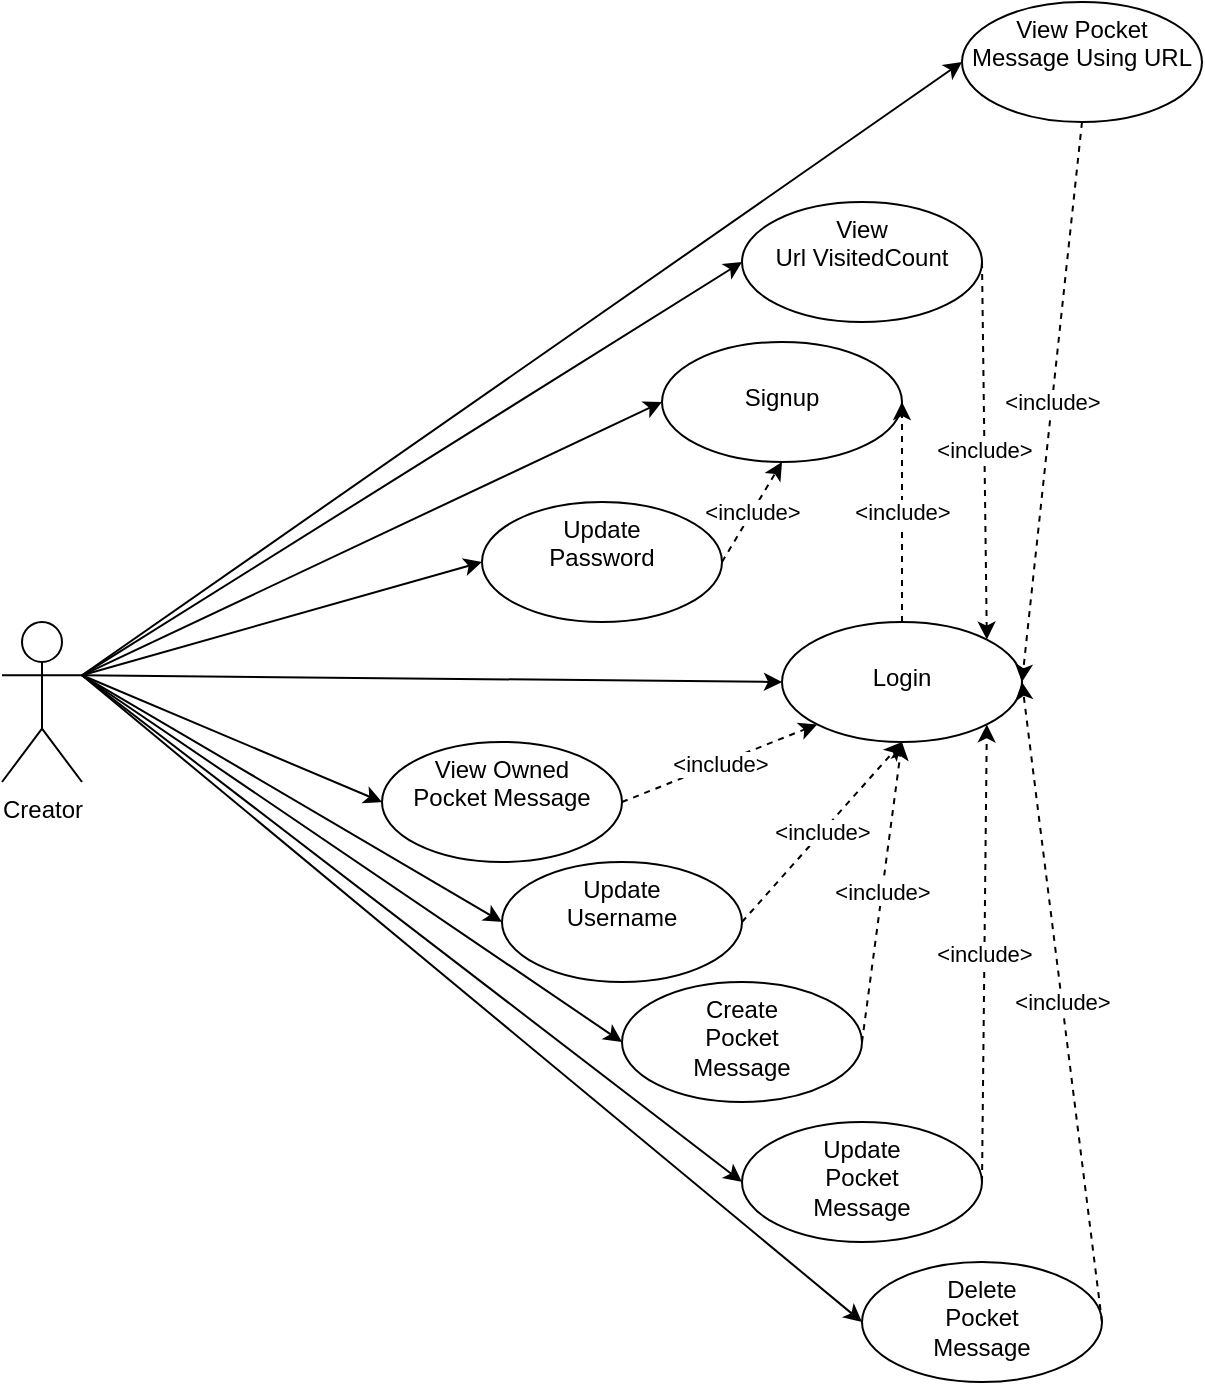 <mxfile version="20.2.3" type="device" pages="3"><diagram id="foi6tVdCQWFMHmqt88k0" name="Use Case"><mxGraphModel dx="1422" dy="857" grid="1" gridSize="10" guides="1" tooltips="1" connect="1" arrows="1" fold="1" page="1" pageScale="1" pageWidth="850" pageHeight="1100" math="0" shadow="0"><root><mxCell id="0"/><mxCell id="1" parent="0"/><mxCell id="iBLI-4rvbRSKbw1QzNgi-1" value="Creator" style="shape=umlActor;verticalLabelPosition=bottom;verticalAlign=top;html=1;outlineConnect=0;" parent="1" vertex="1"><mxGeometry x="125" y="515" width="40" height="80" as="geometry"/></mxCell><mxCell id="iBLI-4rvbRSKbw1QzNgi-3" value="&lt;br&gt;Signup" style="ellipse;whiteSpace=wrap;html=1;verticalAlign=top;" parent="1" vertex="1"><mxGeometry x="455" y="375" width="120" height="60" as="geometry"/></mxCell><mxCell id="iBLI-4rvbRSKbw1QzNgi-5" value="&lt;br&gt;Login" style="ellipse;whiteSpace=wrap;html=1;verticalAlign=top;" parent="1" vertex="1"><mxGeometry x="515" y="515" width="120" height="60" as="geometry"/></mxCell><mxCell id="iBLI-4rvbRSKbw1QzNgi-7" value="Update&lt;br&gt;Username" style="ellipse;whiteSpace=wrap;html=1;verticalAlign=top;" parent="1" vertex="1"><mxGeometry x="375" y="635" width="120" height="60" as="geometry"/></mxCell><mxCell id="iBLI-4rvbRSKbw1QzNgi-9" value="Update&lt;br&gt;Password" style="ellipse;whiteSpace=wrap;html=1;verticalAlign=top;" parent="1" vertex="1"><mxGeometry x="365" y="455" width="120" height="60" as="geometry"/></mxCell><mxCell id="iBLI-4rvbRSKbw1QzNgi-11" value="Create&lt;br&gt;Pocket&lt;br&gt;Message" style="ellipse;whiteSpace=wrap;html=1;verticalAlign=top;" parent="1" vertex="1"><mxGeometry x="435" y="695" width="120" height="60" as="geometry"/></mxCell><mxCell id="iBLI-4rvbRSKbw1QzNgi-13" value="Update&lt;br&gt;Pocket&lt;br&gt;Message" style="ellipse;whiteSpace=wrap;html=1;verticalAlign=top;" parent="1" vertex="1"><mxGeometry x="495" y="765" width="120" height="60" as="geometry"/></mxCell><mxCell id="iBLI-4rvbRSKbw1QzNgi-15" value="Delete&lt;br&gt;Pocket&lt;br&gt;Message" style="ellipse;whiteSpace=wrap;html=1;verticalAlign=top;" parent="1" vertex="1"><mxGeometry x="555" y="835" width="120" height="60" as="geometry"/></mxCell><mxCell id="iBLI-4rvbRSKbw1QzNgi-17" value="View Owned&lt;br&gt;Pocket Message" style="ellipse;whiteSpace=wrap;html=1;verticalAlign=top;" parent="1" vertex="1"><mxGeometry x="315" y="575" width="120" height="60" as="geometry"/></mxCell><mxCell id="iBLI-4rvbRSKbw1QzNgi-22" value="View Pocket&lt;br&gt;Message Using URL" style="ellipse;whiteSpace=wrap;html=1;verticalAlign=top;" parent="1" vertex="1"><mxGeometry x="605" y="205" width="120" height="60" as="geometry"/></mxCell><mxCell id="iBLI-4rvbRSKbw1QzNgi-34" value="View&lt;br&gt;Url VisitedCount" style="ellipse;whiteSpace=wrap;html=1;verticalAlign=top;" parent="1" vertex="1"><mxGeometry x="495" y="305" width="120" height="60" as="geometry"/></mxCell><mxCell id="yidcyKybyBaJhklJuQ6u-2" value="" style="endArrow=classic;html=1;rounded=0;exitX=1;exitY=0.333;exitDx=0;exitDy=0;exitPerimeter=0;entryX=0;entryY=0.5;entryDx=0;entryDy=0;" parent="1" source="iBLI-4rvbRSKbw1QzNgi-1" target="iBLI-4rvbRSKbw1QzNgi-3" edge="1"><mxGeometry width="50" height="50" relative="1" as="geometry"><mxPoint x="795" y="615" as="sourcePoint"/><mxPoint x="845" y="565" as="targetPoint"/></mxGeometry></mxCell><mxCell id="yidcyKybyBaJhklJuQ6u-3" value="" style="endArrow=classic;html=1;rounded=0;exitX=1;exitY=0.333;exitDx=0;exitDy=0;exitPerimeter=0;entryX=0;entryY=0.5;entryDx=0;entryDy=0;" parent="1" source="iBLI-4rvbRSKbw1QzNgi-1" target="iBLI-4rvbRSKbw1QzNgi-34" edge="1"><mxGeometry width="50" height="50" relative="1" as="geometry"><mxPoint x="795" y="615" as="sourcePoint"/><mxPoint x="845" y="565" as="targetPoint"/></mxGeometry></mxCell><mxCell id="yidcyKybyBaJhklJuQ6u-4" value="" style="endArrow=classic;html=1;rounded=0;exitX=1;exitY=0.333;exitDx=0;exitDy=0;exitPerimeter=0;entryX=0;entryY=0.5;entryDx=0;entryDy=0;" parent="1" source="iBLI-4rvbRSKbw1QzNgi-1" target="iBLI-4rvbRSKbw1QzNgi-9" edge="1"><mxGeometry width="50" height="50" relative="1" as="geometry"><mxPoint x="165" y="545" as="sourcePoint"/><mxPoint x="845" y="565" as="targetPoint"/></mxGeometry></mxCell><mxCell id="yidcyKybyBaJhklJuQ6u-5" value="" style="endArrow=classic;html=1;rounded=0;exitX=1;exitY=0.333;exitDx=0;exitDy=0;exitPerimeter=0;entryX=0;entryY=0.5;entryDx=0;entryDy=0;" parent="1" source="iBLI-4rvbRSKbw1QzNgi-1" target="iBLI-4rvbRSKbw1QzNgi-11" edge="1"><mxGeometry width="50" height="50" relative="1" as="geometry"><mxPoint x="795" y="615" as="sourcePoint"/><mxPoint x="315" y="655" as="targetPoint"/></mxGeometry></mxCell><mxCell id="yidcyKybyBaJhklJuQ6u-6" value="" style="endArrow=classic;html=1;rounded=0;exitX=1;exitY=0.333;exitDx=0;exitDy=0;exitPerimeter=0;entryX=0;entryY=0.5;entryDx=0;entryDy=0;" parent="1" source="iBLI-4rvbRSKbw1QzNgi-1" target="iBLI-4rvbRSKbw1QzNgi-13" edge="1"><mxGeometry width="50" height="50" relative="1" as="geometry"><mxPoint x="795" y="725" as="sourcePoint"/><mxPoint x="845" y="675" as="targetPoint"/></mxGeometry></mxCell><mxCell id="yidcyKybyBaJhklJuQ6u-7" value="" style="endArrow=classic;html=1;rounded=0;entryX=0;entryY=0.5;entryDx=0;entryDy=0;exitX=1;exitY=0.333;exitDx=0;exitDy=0;exitPerimeter=0;" parent="1" source="iBLI-4rvbRSKbw1QzNgi-1" target="iBLI-4rvbRSKbw1QzNgi-15" edge="1"><mxGeometry width="50" height="50" relative="1" as="geometry"><mxPoint x="795" y="725" as="sourcePoint"/><mxPoint x="845" y="675" as="targetPoint"/></mxGeometry></mxCell><mxCell id="yidcyKybyBaJhklJuQ6u-8" value="" style="endArrow=classic;html=1;rounded=0;exitX=1;exitY=0.333;exitDx=0;exitDy=0;exitPerimeter=0;entryX=0;entryY=0.5;entryDx=0;entryDy=0;" parent="1" source="iBLI-4rvbRSKbw1QzNgi-1" target="iBLI-4rvbRSKbw1QzNgi-17" edge="1"><mxGeometry width="50" height="50" relative="1" as="geometry"><mxPoint x="745" y="725" as="sourcePoint"/><mxPoint x="795" y="675" as="targetPoint"/></mxGeometry></mxCell><mxCell id="yidcyKybyBaJhklJuQ6u-9" value="" style="endArrow=classic;html=1;rounded=0;exitX=1;exitY=0.333;exitDx=0;exitDy=0;exitPerimeter=0;entryX=0;entryY=0.5;entryDx=0;entryDy=0;" parent="1" source="iBLI-4rvbRSKbw1QzNgi-1" target="iBLI-4rvbRSKbw1QzNgi-7" edge="1"><mxGeometry width="50" height="50" relative="1" as="geometry"><mxPoint x="745" y="605" as="sourcePoint"/><mxPoint x="795" y="555" as="targetPoint"/></mxGeometry></mxCell><mxCell id="Q2evOzWp32QpiXdJPA5r-1" value="&amp;lt;include&amp;gt;" style="endArrow=classic;html=1;rounded=0;exitX=1;exitY=0.5;exitDx=0;exitDy=0;entryX=1;entryY=0;entryDx=0;entryDy=0;dashed=1;fillColor=#f8cecc;strokeColor=#000000;" parent="1" source="iBLI-4rvbRSKbw1QzNgi-34" target="iBLI-4rvbRSKbw1QzNgi-5" edge="1"><mxGeometry width="50" height="50" relative="1" as="geometry"><mxPoint x="905" y="575" as="sourcePoint"/><mxPoint x="545" y="445" as="targetPoint"/></mxGeometry></mxCell><mxCell id="Q2evOzWp32QpiXdJPA5r-2" value="&amp;lt;include&amp;gt;" style="endArrow=classic;html=1;rounded=0;dashed=1;entryX=1;entryY=0.5;entryDx=0;entryDy=0;exitX=0.5;exitY=0;exitDx=0;exitDy=0;" parent="1" source="iBLI-4rvbRSKbw1QzNgi-5" target="iBLI-4rvbRSKbw1QzNgi-3" edge="1"><mxGeometry width="50" height="50" relative="1" as="geometry"><mxPoint x="785" y="575" as="sourcePoint"/><mxPoint x="835" y="525" as="targetPoint"/></mxGeometry></mxCell><mxCell id="Q2evOzWp32QpiXdJPA5r-3" value="&amp;lt;include&amp;gt;" style="endArrow=classic;html=1;rounded=0;dashed=1;exitX=1;exitY=0.5;exitDx=0;exitDy=0;entryX=0.5;entryY=1;entryDx=0;entryDy=0;" parent="1" source="iBLI-4rvbRSKbw1QzNgi-9" target="iBLI-4rvbRSKbw1QzNgi-3" edge="1"><mxGeometry width="50" height="50" relative="1" as="geometry"><mxPoint x="785" y="575" as="sourcePoint"/><mxPoint x="835" y="525" as="targetPoint"/></mxGeometry></mxCell><mxCell id="Q2evOzWp32QpiXdJPA5r-4" value="&amp;lt;include&amp;gt;" style="endArrow=classic;html=1;rounded=0;dashed=1;exitX=1;exitY=0.5;exitDx=0;exitDy=0;entryX=0.5;entryY=1;entryDx=0;entryDy=0;" parent="1" source="iBLI-4rvbRSKbw1QzNgi-7" target="iBLI-4rvbRSKbw1QzNgi-5" edge="1"><mxGeometry width="50" height="50" relative="1" as="geometry"><mxPoint x="785" y="575" as="sourcePoint"/><mxPoint x="835" y="525" as="targetPoint"/></mxGeometry></mxCell><mxCell id="Q2evOzWp32QpiXdJPA5r-5" value="&amp;lt;include&amp;gt;" style="endArrow=classic;html=1;rounded=0;dashed=1;exitX=1;exitY=0.5;exitDx=0;exitDy=0;entryX=0.5;entryY=1;entryDx=0;entryDy=0;" parent="1" source="iBLI-4rvbRSKbw1QzNgi-11" target="iBLI-4rvbRSKbw1QzNgi-5" edge="1"><mxGeometry width="50" height="50" relative="1" as="geometry"><mxPoint x="785" y="575" as="sourcePoint"/><mxPoint x="835" y="525" as="targetPoint"/></mxGeometry></mxCell><mxCell id="Q2evOzWp32QpiXdJPA5r-6" value="&amp;lt;include&amp;gt;" style="endArrow=classic;html=1;rounded=0;dashed=1;strokeColor=#000000;exitX=1;exitY=0.5;exitDx=0;exitDy=0;entryX=1;entryY=1;entryDx=0;entryDy=0;" parent="1" source="iBLI-4rvbRSKbw1QzNgi-13" target="iBLI-4rvbRSKbw1QzNgi-5" edge="1"><mxGeometry width="50" height="50" relative="1" as="geometry"><mxPoint x="785" y="575" as="sourcePoint"/><mxPoint x="645" y="645" as="targetPoint"/></mxGeometry></mxCell><mxCell id="Q2evOzWp32QpiXdJPA5r-7" value="&amp;lt;include&amp;gt;" style="endArrow=classic;html=1;rounded=0;dashed=1;strokeColor=#000000;exitX=1;exitY=0.5;exitDx=0;exitDy=0;entryX=1;entryY=0.5;entryDx=0;entryDy=0;" parent="1" source="iBLI-4rvbRSKbw1QzNgi-15" target="iBLI-4rvbRSKbw1QzNgi-5" edge="1"><mxGeometry width="50" height="50" relative="1" as="geometry"><mxPoint x="785" y="575" as="sourcePoint"/><mxPoint x="835" y="525" as="targetPoint"/></mxGeometry></mxCell><mxCell id="Q2evOzWp32QpiXdJPA5r-8" value="&amp;lt;include&amp;gt;" style="endArrow=classic;html=1;rounded=0;dashed=1;strokeColor=#000000;exitX=1;exitY=0.5;exitDx=0;exitDy=0;entryX=0;entryY=1;entryDx=0;entryDy=0;" parent="1" source="iBLI-4rvbRSKbw1QzNgi-17" target="iBLI-4rvbRSKbw1QzNgi-5" edge="1"><mxGeometry width="50" height="50" relative="1" as="geometry"><mxPoint x="785" y="575" as="sourcePoint"/><mxPoint x="835" y="525" as="targetPoint"/></mxGeometry></mxCell><mxCell id="Q2evOzWp32QpiXdJPA5r-9" value="" style="endArrow=classic;html=1;rounded=0;strokeColor=#000000;exitX=1;exitY=0.333;exitDx=0;exitDy=0;exitPerimeter=0;entryX=0;entryY=0.5;entryDx=0;entryDy=0;" parent="1" source="iBLI-4rvbRSKbw1QzNgi-1" target="iBLI-4rvbRSKbw1QzNgi-5" edge="1"><mxGeometry width="50" height="50" relative="1" as="geometry"><mxPoint x="785" y="625" as="sourcePoint"/><mxPoint x="835" y="575" as="targetPoint"/></mxGeometry></mxCell><mxCell id="Q2evOzWp32QpiXdJPA5r-10" value="" style="endArrow=classic;html=1;rounded=0;strokeColor=#000000;exitX=1;exitY=0.333;exitDx=0;exitDy=0;exitPerimeter=0;entryX=0;entryY=0.5;entryDx=0;entryDy=0;" parent="1" source="iBLI-4rvbRSKbw1QzNgi-1" target="iBLI-4rvbRSKbw1QzNgi-22" edge="1"><mxGeometry width="50" height="50" relative="1" as="geometry"><mxPoint x="325" y="525" as="sourcePoint"/><mxPoint x="835" y="585" as="targetPoint"/></mxGeometry></mxCell><mxCell id="Q2evOzWp32QpiXdJPA5r-11" value="&amp;lt;include&amp;gt;" style="endArrow=classic;html=1;rounded=0;strokeColor=#000000;exitX=0.5;exitY=1;exitDx=0;exitDy=0;entryX=1;entryY=0.5;entryDx=0;entryDy=0;dashed=1;" parent="1" source="iBLI-4rvbRSKbw1QzNgi-22" target="iBLI-4rvbRSKbw1QzNgi-5" edge="1"><mxGeometry width="50" height="50" relative="1" as="geometry"><mxPoint x="785" y="635" as="sourcePoint"/><mxPoint x="665" y="545" as="targetPoint"/></mxGeometry></mxCell></root></mxGraphModel></diagram><diagram id="P-dfIGFHWs1z-552J5Z9" name="ERD"><mxGraphModel dx="1422" dy="857" grid="1" gridSize="10" guides="1" tooltips="1" connect="1" arrows="1" fold="1" page="1" pageScale="1" pageWidth="850" pageHeight="1100" math="0" shadow="0"><root><mxCell id="0"/><mxCell id="1" parent="0"/><mxCell id="WOuQQbcssT5_z6wbeaZ6-1" value="users" style="shape=table;startSize=30;container=1;collapsible=1;childLayout=tableLayout;fixedRows=1;rowLines=0;fontStyle=1;align=center;resizeLast=1;" parent="1" vertex="1"><mxGeometry x="25" y="320" width="180" height="250" as="geometry"/></mxCell><mxCell id="WOuQQbcssT5_z6wbeaZ6-2" value="" style="shape=tableRow;horizontal=0;startSize=0;swimlaneHead=0;swimlaneBody=0;fillColor=none;collapsible=0;dropTarget=0;points=[[0,0.5],[1,0.5]];portConstraint=eastwest;top=0;left=0;right=0;bottom=1;" parent="WOuQQbcssT5_z6wbeaZ6-1" vertex="1"><mxGeometry y="30" width="180" height="30" as="geometry"/></mxCell><mxCell id="WOuQQbcssT5_z6wbeaZ6-3" value="PK" style="shape=partialRectangle;connectable=0;fillColor=none;top=0;left=0;bottom=0;right=0;fontStyle=1;overflow=hidden;" parent="WOuQQbcssT5_z6wbeaZ6-2" vertex="1"><mxGeometry width="30" height="30" as="geometry"><mxRectangle width="30" height="30" as="alternateBounds"/></mxGeometry></mxCell><mxCell id="WOuQQbcssT5_z6wbeaZ6-4" value="ID INT" style="shape=partialRectangle;connectable=0;fillColor=none;top=0;left=0;bottom=0;right=0;align=left;spacingLeft=6;fontStyle=5;overflow=hidden;" parent="WOuQQbcssT5_z6wbeaZ6-2" vertex="1"><mxGeometry x="30" width="150" height="30" as="geometry"><mxRectangle width="150" height="30" as="alternateBounds"/></mxGeometry></mxCell><mxCell id="iUTWBccUClSA25gs_QeZ-33" value="" style="shape=tableRow;horizontal=0;startSize=0;swimlaneHead=0;swimlaneBody=0;fillColor=none;collapsible=0;dropTarget=0;points=[[0,0.5],[1,0.5]];portConstraint=eastwest;top=0;left=0;right=0;bottom=0;" parent="WOuQQbcssT5_z6wbeaZ6-1" vertex="1"><mxGeometry y="60" width="180" height="30" as="geometry"/></mxCell><mxCell id="iUTWBccUClSA25gs_QeZ-34" value="" style="shape=partialRectangle;connectable=0;fillColor=none;top=0;left=0;bottom=0;right=0;editable=1;overflow=hidden;" parent="iUTWBccUClSA25gs_QeZ-33" vertex="1"><mxGeometry width="30" height="30" as="geometry"><mxRectangle width="30" height="30" as="alternateBounds"/></mxGeometry></mxCell><mxCell id="iUTWBccUClSA25gs_QeZ-35" value="UUID STRING" style="shape=partialRectangle;connectable=0;fillColor=none;top=0;left=0;bottom=0;right=0;align=left;spacingLeft=6;overflow=hidden;" parent="iUTWBccUClSA25gs_QeZ-33" vertex="1"><mxGeometry x="30" width="150" height="30" as="geometry"><mxRectangle width="150" height="30" as="alternateBounds"/></mxGeometry></mxCell><mxCell id="WOuQQbcssT5_z6wbeaZ6-5" value="" style="shape=tableRow;horizontal=0;startSize=0;swimlaneHead=0;swimlaneBody=0;fillColor=none;collapsible=0;dropTarget=0;points=[[0,0.5],[1,0.5]];portConstraint=eastwest;top=0;left=0;right=0;bottom=0;" parent="WOuQQbcssT5_z6wbeaZ6-1" vertex="1"><mxGeometry y="90" width="180" height="30" as="geometry"/></mxCell><mxCell id="WOuQQbcssT5_z6wbeaZ6-6" value="" style="shape=partialRectangle;connectable=0;fillColor=none;top=0;left=0;bottom=0;right=0;editable=1;overflow=hidden;" parent="WOuQQbcssT5_z6wbeaZ6-5" vertex="1"><mxGeometry width="30" height="30" as="geometry"><mxRectangle width="30" height="30" as="alternateBounds"/></mxGeometry></mxCell><mxCell id="WOuQQbcssT5_z6wbeaZ6-7" value="Username VARCHAR(16)" style="shape=partialRectangle;connectable=0;fillColor=none;top=0;left=0;bottom=0;right=0;align=left;spacingLeft=6;overflow=hidden;" parent="WOuQQbcssT5_z6wbeaZ6-5" vertex="1"><mxGeometry x="30" width="150" height="30" as="geometry"><mxRectangle width="150" height="30" as="alternateBounds"/></mxGeometry></mxCell><mxCell id="WOuQQbcssT5_z6wbeaZ6-8" value="" style="shape=tableRow;horizontal=0;startSize=0;swimlaneHead=0;swimlaneBody=0;fillColor=none;collapsible=0;dropTarget=0;points=[[0,0.5],[1,0.5]];portConstraint=eastwest;top=0;left=0;right=0;bottom=0;" parent="WOuQQbcssT5_z6wbeaZ6-1" vertex="1"><mxGeometry y="120" width="180" height="30" as="geometry"/></mxCell><mxCell id="WOuQQbcssT5_z6wbeaZ6-9" value="" style="shape=partialRectangle;connectable=0;fillColor=none;top=0;left=0;bottom=0;right=0;editable=1;overflow=hidden;" parent="WOuQQbcssT5_z6wbeaZ6-8" vertex="1"><mxGeometry width="30" height="30" as="geometry"><mxRectangle width="30" height="30" as="alternateBounds"/></mxGeometry></mxCell><mxCell id="WOuQQbcssT5_z6wbeaZ6-10" value="Password VARCHAR(128)" style="shape=partialRectangle;connectable=0;fillColor=none;top=0;left=0;bottom=0;right=0;align=left;spacingLeft=6;overflow=hidden;" parent="WOuQQbcssT5_z6wbeaZ6-8" vertex="1"><mxGeometry x="30" width="150" height="30" as="geometry"><mxRectangle width="150" height="30" as="alternateBounds"/></mxGeometry></mxCell><mxCell id="iUTWBccUClSA25gs_QeZ-1" value="" style="shape=tableRow;horizontal=0;startSize=0;swimlaneHead=0;swimlaneBody=0;fillColor=none;collapsible=0;dropTarget=0;points=[[0,0.5],[1,0.5]];portConstraint=eastwest;top=0;left=0;right=0;bottom=0;" parent="WOuQQbcssT5_z6wbeaZ6-1" vertex="1"><mxGeometry y="150" width="180" height="30" as="geometry"/></mxCell><mxCell id="iUTWBccUClSA25gs_QeZ-2" value="" style="shape=partialRectangle;connectable=0;fillColor=none;top=0;left=0;bottom=0;right=0;editable=1;overflow=hidden;" parent="iUTWBccUClSA25gs_QeZ-1" vertex="1"><mxGeometry width="30" height="30" as="geometry"><mxRectangle width="30" height="30" as="alternateBounds"/></mxGeometry></mxCell><mxCell id="iUTWBccUClSA25gs_QeZ-3" value="Created_at" style="shape=partialRectangle;connectable=0;fillColor=none;top=0;left=0;bottom=0;right=0;align=left;spacingLeft=6;overflow=hidden;" parent="iUTWBccUClSA25gs_QeZ-1" vertex="1"><mxGeometry x="30" width="150" height="30" as="geometry"><mxRectangle width="150" height="30" as="alternateBounds"/></mxGeometry></mxCell><mxCell id="iUTWBccUClSA25gs_QeZ-4" value="" style="shape=tableRow;horizontal=0;startSize=0;swimlaneHead=0;swimlaneBody=0;fillColor=none;collapsible=0;dropTarget=0;points=[[0,0.5],[1,0.5]];portConstraint=eastwest;top=0;left=0;right=0;bottom=0;" parent="WOuQQbcssT5_z6wbeaZ6-1" vertex="1"><mxGeometry y="180" width="180" height="30" as="geometry"/></mxCell><mxCell id="iUTWBccUClSA25gs_QeZ-5" value="" style="shape=partialRectangle;connectable=0;fillColor=none;top=0;left=0;bottom=0;right=0;editable=1;overflow=hidden;" parent="iUTWBccUClSA25gs_QeZ-4" vertex="1"><mxGeometry width="30" height="30" as="geometry"><mxRectangle width="30" height="30" as="alternateBounds"/></mxGeometry></mxCell><mxCell id="iUTWBccUClSA25gs_QeZ-6" value="Updated_at" style="shape=partialRectangle;connectable=0;fillColor=none;top=0;left=0;bottom=0;right=0;align=left;spacingLeft=6;overflow=hidden;" parent="iUTWBccUClSA25gs_QeZ-4" vertex="1"><mxGeometry x="30" width="150" height="30" as="geometry"><mxRectangle width="150" height="30" as="alternateBounds"/></mxGeometry></mxCell><mxCell id="iUTWBccUClSA25gs_QeZ-7" value="" style="shape=tableRow;horizontal=0;startSize=0;swimlaneHead=0;swimlaneBody=0;fillColor=none;collapsible=0;dropTarget=0;points=[[0,0.5],[1,0.5]];portConstraint=eastwest;top=0;left=0;right=0;bottom=0;" parent="WOuQQbcssT5_z6wbeaZ6-1" vertex="1"><mxGeometry y="210" width="180" height="30" as="geometry"/></mxCell><mxCell id="iUTWBccUClSA25gs_QeZ-8" value="" style="shape=partialRectangle;connectable=0;fillColor=none;top=0;left=0;bottom=0;right=0;editable=1;overflow=hidden;" parent="iUTWBccUClSA25gs_QeZ-7" vertex="1"><mxGeometry width="30" height="30" as="geometry"><mxRectangle width="30" height="30" as="alternateBounds"/></mxGeometry></mxCell><mxCell id="iUTWBccUClSA25gs_QeZ-9" value="Deleted_at" style="shape=partialRectangle;connectable=0;fillColor=none;top=0;left=0;bottom=0;right=0;align=left;spacingLeft=6;overflow=hidden;" parent="iUTWBccUClSA25gs_QeZ-7" vertex="1"><mxGeometry x="30" width="150" height="30" as="geometry"><mxRectangle width="150" height="30" as="alternateBounds"/></mxGeometry></mxCell><mxCell id="WOuQQbcssT5_z6wbeaZ6-14" value="pocket_messages" style="shape=table;startSize=30;container=1;collapsible=1;childLayout=tableLayout;fixedRows=1;rowLines=0;fontStyle=1;align=center;resizeLast=1;" parent="1" vertex="1"><mxGeometry x="305" y="320" width="180" height="280" as="geometry"/></mxCell><mxCell id="WOuQQbcssT5_z6wbeaZ6-15" value="" style="shape=tableRow;horizontal=0;startSize=0;swimlaneHead=0;swimlaneBody=0;fillColor=none;collapsible=0;dropTarget=0;points=[[0,0.5],[1,0.5]];portConstraint=eastwest;top=0;left=0;right=0;bottom=1;" parent="WOuQQbcssT5_z6wbeaZ6-14" vertex="1"><mxGeometry y="30" width="180" height="30" as="geometry"/></mxCell><mxCell id="WOuQQbcssT5_z6wbeaZ6-16" value="PK" style="shape=partialRectangle;connectable=0;fillColor=none;top=0;left=0;bottom=0;right=0;fontStyle=1;overflow=hidden;" parent="WOuQQbcssT5_z6wbeaZ6-15" vertex="1"><mxGeometry width="30" height="30" as="geometry"><mxRectangle width="30" height="30" as="alternateBounds"/></mxGeometry></mxCell><mxCell id="WOuQQbcssT5_z6wbeaZ6-17" value="ID" style="shape=partialRectangle;connectable=0;fillColor=none;top=0;left=0;bottom=0;right=0;align=left;spacingLeft=6;fontStyle=5;overflow=hidden;" parent="WOuQQbcssT5_z6wbeaZ6-15" vertex="1"><mxGeometry x="30" width="150" height="30" as="geometry"><mxRectangle width="150" height="30" as="alternateBounds"/></mxGeometry></mxCell><mxCell id="iUTWBccUClSA25gs_QeZ-30" value="" style="shape=tableRow;horizontal=0;startSize=0;swimlaneHead=0;swimlaneBody=0;fillColor=none;collapsible=0;dropTarget=0;points=[[0,0.5],[1,0.5]];portConstraint=eastwest;top=0;left=0;right=0;bottom=0;" parent="WOuQQbcssT5_z6wbeaZ6-14" vertex="1"><mxGeometry y="60" width="180" height="30" as="geometry"/></mxCell><mxCell id="iUTWBccUClSA25gs_QeZ-31" value="" style="shape=partialRectangle;connectable=0;fillColor=none;top=0;left=0;bottom=0;right=0;editable=1;overflow=hidden;" parent="iUTWBccUClSA25gs_QeZ-30" vertex="1"><mxGeometry width="30" height="30" as="geometry"><mxRectangle width="30" height="30" as="alternateBounds"/></mxGeometry></mxCell><mxCell id="iUTWBccUClSA25gs_QeZ-32" value="UUID STRING" style="shape=partialRectangle;connectable=0;fillColor=none;top=0;left=0;bottom=0;right=0;align=left;spacingLeft=6;overflow=hidden;" parent="iUTWBccUClSA25gs_QeZ-30" vertex="1"><mxGeometry x="30" width="150" height="30" as="geometry"><mxRectangle width="150" height="30" as="alternateBounds"/></mxGeometry></mxCell><mxCell id="WOuQQbcssT5_z6wbeaZ6-18" value="" style="shape=tableRow;horizontal=0;startSize=0;swimlaneHead=0;swimlaneBody=0;fillColor=none;collapsible=0;dropTarget=0;points=[[0,0.5],[1,0.5]];portConstraint=eastwest;top=0;left=0;right=0;bottom=0;" parent="WOuQQbcssT5_z6wbeaZ6-14" vertex="1"><mxGeometry y="90" width="180" height="30" as="geometry"/></mxCell><mxCell id="WOuQQbcssT5_z6wbeaZ6-19" value="" style="shape=partialRectangle;connectable=0;fillColor=none;top=0;left=0;bottom=0;right=0;editable=1;overflow=hidden;" parent="WOuQQbcssT5_z6wbeaZ6-18" vertex="1"><mxGeometry width="30" height="30" as="geometry"><mxRectangle width="30" height="30" as="alternateBounds"/></mxGeometry></mxCell><mxCell id="WOuQQbcssT5_z6wbeaZ6-20" value="Title VARCHAR(128)" style="shape=partialRectangle;connectable=0;fillColor=none;top=0;left=0;bottom=0;right=0;align=left;spacingLeft=6;overflow=hidden;" parent="WOuQQbcssT5_z6wbeaZ6-18" vertex="1"><mxGeometry x="30" width="150" height="30" as="geometry"><mxRectangle width="150" height="30" as="alternateBounds"/></mxGeometry></mxCell><mxCell id="WOuQQbcssT5_z6wbeaZ6-21" value="" style="shape=tableRow;horizontal=0;startSize=0;swimlaneHead=0;swimlaneBody=0;fillColor=none;collapsible=0;dropTarget=0;points=[[0,0.5],[1,0.5]];portConstraint=eastwest;top=0;left=0;right=0;bottom=0;" parent="WOuQQbcssT5_z6wbeaZ6-14" vertex="1"><mxGeometry y="120" width="180" height="30" as="geometry"/></mxCell><mxCell id="WOuQQbcssT5_z6wbeaZ6-22" value="" style="shape=partialRectangle;connectable=0;fillColor=none;top=0;left=0;bottom=0;right=0;editable=1;overflow=hidden;" parent="WOuQQbcssT5_z6wbeaZ6-21" vertex="1"><mxGeometry width="30" height="30" as="geometry"><mxRectangle width="30" height="30" as="alternateBounds"/></mxGeometry></mxCell><mxCell id="WOuQQbcssT5_z6wbeaZ6-23" value="Content TEXT" style="shape=partialRectangle;connectable=0;fillColor=none;top=0;left=0;bottom=0;right=0;align=left;spacingLeft=6;overflow=hidden;" parent="WOuQQbcssT5_z6wbeaZ6-21" vertex="1"><mxGeometry x="30" width="150" height="30" as="geometry"><mxRectangle width="150" height="30" as="alternateBounds"/></mxGeometry></mxCell><mxCell id="WOuQQbcssT5_z6wbeaZ6-43" value="" style="shape=tableRow;horizontal=0;startSize=0;swimlaneHead=0;swimlaneBody=0;fillColor=none;collapsible=0;dropTarget=0;points=[[0,0.5],[1,0.5]];portConstraint=eastwest;top=0;left=0;right=0;bottom=0;" parent="WOuQQbcssT5_z6wbeaZ6-14" vertex="1"><mxGeometry y="150" width="180" height="30" as="geometry"/></mxCell><mxCell id="WOuQQbcssT5_z6wbeaZ6-44" value="FK" style="shape=partialRectangle;connectable=0;fillColor=none;top=0;left=0;bottom=0;right=0;fontStyle=0;overflow=hidden;" parent="WOuQQbcssT5_z6wbeaZ6-43" vertex="1"><mxGeometry width="30" height="30" as="geometry"><mxRectangle width="30" height="30" as="alternateBounds"/></mxGeometry></mxCell><mxCell id="WOuQQbcssT5_z6wbeaZ6-45" value="User_id INT" style="shape=partialRectangle;connectable=0;fillColor=none;top=0;left=0;bottom=0;right=0;align=left;spacingLeft=6;fontStyle=0;overflow=hidden;" parent="WOuQQbcssT5_z6wbeaZ6-43" vertex="1"><mxGeometry x="30" width="150" height="30" as="geometry"><mxRectangle width="150" height="30" as="alternateBounds"/></mxGeometry></mxCell><mxCell id="iUTWBccUClSA25gs_QeZ-19" value="" style="shape=tableRow;horizontal=0;startSize=0;swimlaneHead=0;swimlaneBody=0;fillColor=none;collapsible=0;dropTarget=0;points=[[0,0.5],[1,0.5]];portConstraint=eastwest;top=0;left=0;right=0;bottom=0;" parent="WOuQQbcssT5_z6wbeaZ6-14" vertex="1"><mxGeometry y="180" width="180" height="30" as="geometry"/></mxCell><mxCell id="iUTWBccUClSA25gs_QeZ-20" value="" style="shape=partialRectangle;connectable=0;fillColor=none;top=0;left=0;bottom=0;right=0;editable=1;overflow=hidden;" parent="iUTWBccUClSA25gs_QeZ-19" vertex="1"><mxGeometry width="30" height="30" as="geometry"><mxRectangle width="30" height="30" as="alternateBounds"/></mxGeometry></mxCell><mxCell id="iUTWBccUClSA25gs_QeZ-21" value="Created_at" style="shape=partialRectangle;connectable=0;fillColor=none;top=0;left=0;bottom=0;right=0;align=left;spacingLeft=6;overflow=hidden;" parent="iUTWBccUClSA25gs_QeZ-19" vertex="1"><mxGeometry x="30" width="150" height="30" as="geometry"><mxRectangle width="150" height="30" as="alternateBounds"/></mxGeometry></mxCell><mxCell id="iUTWBccUClSA25gs_QeZ-23" value="" style="shape=tableRow;horizontal=0;startSize=0;swimlaneHead=0;swimlaneBody=0;fillColor=none;collapsible=0;dropTarget=0;points=[[0,0.5],[1,0.5]];portConstraint=eastwest;top=0;left=0;right=0;bottom=0;" parent="WOuQQbcssT5_z6wbeaZ6-14" vertex="1"><mxGeometry y="210" width="180" height="30" as="geometry"/></mxCell><mxCell id="iUTWBccUClSA25gs_QeZ-24" value="" style="shape=partialRectangle;connectable=0;fillColor=none;top=0;left=0;bottom=0;right=0;editable=1;overflow=hidden;" parent="iUTWBccUClSA25gs_QeZ-23" vertex="1"><mxGeometry width="30" height="30" as="geometry"><mxRectangle width="30" height="30" as="alternateBounds"/></mxGeometry></mxCell><mxCell id="iUTWBccUClSA25gs_QeZ-25" value="Updated_at" style="shape=partialRectangle;connectable=0;fillColor=none;top=0;left=0;bottom=0;right=0;align=left;spacingLeft=6;overflow=hidden;" parent="iUTWBccUClSA25gs_QeZ-23" vertex="1"><mxGeometry x="30" width="150" height="30" as="geometry"><mxRectangle width="150" height="30" as="alternateBounds"/></mxGeometry></mxCell><mxCell id="iUTWBccUClSA25gs_QeZ-26" value="" style="shape=tableRow;horizontal=0;startSize=0;swimlaneHead=0;swimlaneBody=0;fillColor=none;collapsible=0;dropTarget=0;points=[[0,0.5],[1,0.5]];portConstraint=eastwest;top=0;left=0;right=0;bottom=0;" parent="WOuQQbcssT5_z6wbeaZ6-14" vertex="1"><mxGeometry y="240" width="180" height="30" as="geometry"/></mxCell><mxCell id="iUTWBccUClSA25gs_QeZ-27" value="" style="shape=partialRectangle;connectable=0;fillColor=none;top=0;left=0;bottom=0;right=0;editable=1;overflow=hidden;" parent="iUTWBccUClSA25gs_QeZ-26" vertex="1"><mxGeometry width="30" height="30" as="geometry"><mxRectangle width="30" height="30" as="alternateBounds"/></mxGeometry></mxCell><mxCell id="iUTWBccUClSA25gs_QeZ-28" value="Deleted_at" style="shape=partialRectangle;connectable=0;fillColor=none;top=0;left=0;bottom=0;right=0;align=left;spacingLeft=6;overflow=hidden;" parent="iUTWBccUClSA25gs_QeZ-26" vertex="1"><mxGeometry x="30" width="150" height="30" as="geometry"><mxRectangle width="150" height="30" as="alternateBounds"/></mxGeometry></mxCell><mxCell id="WOuQQbcssT5_z6wbeaZ6-27" value="pocket_message_randomID" style="shape=table;startSize=30;container=1;collapsible=1;childLayout=tableLayout;fixedRows=1;rowLines=0;fontStyle=1;align=center;resizeLast=1;" parent="1" vertex="1"><mxGeometry x="605" y="320" width="220" height="250" as="geometry"/></mxCell><mxCell id="WOuQQbcssT5_z6wbeaZ6-28" value="" style="shape=tableRow;horizontal=0;startSize=0;swimlaneHead=0;swimlaneBody=0;fillColor=none;collapsible=0;dropTarget=0;points=[[0,0.5],[1,0.5]];portConstraint=eastwest;top=0;left=0;right=0;bottom=1;" parent="WOuQQbcssT5_z6wbeaZ6-27" vertex="1"><mxGeometry y="30" width="220" height="30" as="geometry"/></mxCell><mxCell id="WOuQQbcssT5_z6wbeaZ6-29" value="PK" style="shape=partialRectangle;connectable=0;fillColor=none;top=0;left=0;bottom=0;right=0;fontStyle=1;overflow=hidden;" parent="WOuQQbcssT5_z6wbeaZ6-28" vertex="1"><mxGeometry width="30" height="30" as="geometry"><mxRectangle width="30" height="30" as="alternateBounds"/></mxGeometry></mxCell><mxCell id="WOuQQbcssT5_z6wbeaZ6-30" value="ID" style="shape=partialRectangle;connectable=0;fillColor=none;top=0;left=0;bottom=0;right=0;align=left;spacingLeft=6;fontStyle=5;overflow=hidden;" parent="WOuQQbcssT5_z6wbeaZ6-28" vertex="1"><mxGeometry x="30" width="190" height="30" as="geometry"><mxRectangle width="190" height="30" as="alternateBounds"/></mxGeometry></mxCell><mxCell id="WOuQQbcssT5_z6wbeaZ6-31" value="" style="shape=tableRow;horizontal=0;startSize=0;swimlaneHead=0;swimlaneBody=0;fillColor=none;collapsible=0;dropTarget=0;points=[[0,0.5],[1,0.5]];portConstraint=eastwest;top=0;left=0;right=0;bottom=0;" parent="WOuQQbcssT5_z6wbeaZ6-27" vertex="1"><mxGeometry y="60" width="220" height="30" as="geometry"/></mxCell><mxCell id="WOuQQbcssT5_z6wbeaZ6-32" value="" style="shape=partialRectangle;connectable=0;fillColor=none;top=0;left=0;bottom=0;right=0;editable=1;overflow=hidden;" parent="WOuQQbcssT5_z6wbeaZ6-31" vertex="1"><mxGeometry width="30" height="30" as="geometry"><mxRectangle width="30" height="30" as="alternateBounds"/></mxGeometry></mxCell><mxCell id="WOuQQbcssT5_z6wbeaZ6-33" value="randomID VARCHAR(16)" style="shape=partialRectangle;connectable=0;fillColor=none;top=0;left=0;bottom=0;right=0;align=left;spacingLeft=6;overflow=hidden;" parent="WOuQQbcssT5_z6wbeaZ6-31" vertex="1"><mxGeometry x="30" width="190" height="30" as="geometry"><mxRectangle width="190" height="30" as="alternateBounds"/></mxGeometry></mxCell><mxCell id="j7kz7v82kSRNCLABw0VL-2" value="" style="shape=tableRow;horizontal=0;startSize=0;swimlaneHead=0;swimlaneBody=0;fillColor=none;collapsible=0;dropTarget=0;points=[[0,0.5],[1,0.5]];portConstraint=eastwest;top=0;left=0;right=0;bottom=0;" parent="WOuQQbcssT5_z6wbeaZ6-27" vertex="1"><mxGeometry y="90" width="220" height="30" as="geometry"/></mxCell><mxCell id="j7kz7v82kSRNCLABw0VL-3" value="" style="shape=partialRectangle;connectable=0;fillColor=none;top=0;left=0;bottom=0;right=0;editable=1;overflow=hidden;" parent="j7kz7v82kSRNCLABw0VL-2" vertex="1"><mxGeometry width="30" height="30" as="geometry"><mxRectangle width="30" height="30" as="alternateBounds"/></mxGeometry></mxCell><mxCell id="j7kz7v82kSRNCLABw0VL-4" value="VisitedCount INT" style="shape=partialRectangle;connectable=0;fillColor=none;top=0;left=0;bottom=0;right=0;align=left;spacingLeft=6;overflow=hidden;" parent="j7kz7v82kSRNCLABw0VL-2" vertex="1"><mxGeometry x="30" width="190" height="30" as="geometry"><mxRectangle width="190" height="30" as="alternateBounds"/></mxGeometry></mxCell><mxCell id="WOuQQbcssT5_z6wbeaZ6-46" value="" style="shape=tableRow;horizontal=0;startSize=0;swimlaneHead=0;swimlaneBody=0;fillColor=none;collapsible=0;dropTarget=0;points=[[0,0.5],[1,0.5]];portConstraint=eastwest;top=0;left=0;right=0;bottom=0;" parent="WOuQQbcssT5_z6wbeaZ6-27" vertex="1"><mxGeometry y="120" width="220" height="30" as="geometry"/></mxCell><mxCell id="WOuQQbcssT5_z6wbeaZ6-47" value="FK" style="shape=partialRectangle;connectable=0;fillColor=none;top=0;left=0;bottom=0;right=0;fontStyle=0;overflow=hidden;" parent="WOuQQbcssT5_z6wbeaZ6-46" vertex="1"><mxGeometry width="30" height="30" as="geometry"><mxRectangle width="30" height="30" as="alternateBounds"/></mxGeometry></mxCell><mxCell id="WOuQQbcssT5_z6wbeaZ6-48" value="PocketMessageUUID STRING" style="shape=partialRectangle;connectable=0;fillColor=none;top=0;left=0;bottom=0;right=0;align=left;spacingLeft=6;fontStyle=0;overflow=hidden;" parent="WOuQQbcssT5_z6wbeaZ6-46" vertex="1"><mxGeometry x="30" width="190" height="30" as="geometry"><mxRectangle width="190" height="30" as="alternateBounds"/></mxGeometry></mxCell><mxCell id="iUTWBccUClSA25gs_QeZ-36" value="" style="shape=tableRow;horizontal=0;startSize=0;swimlaneHead=0;swimlaneBody=0;fillColor=none;collapsible=0;dropTarget=0;points=[[0,0.5],[1,0.5]];portConstraint=eastwest;top=0;left=0;right=0;bottom=0;" parent="WOuQQbcssT5_z6wbeaZ6-27" vertex="1"><mxGeometry y="150" width="220" height="30" as="geometry"/></mxCell><mxCell id="iUTWBccUClSA25gs_QeZ-37" value="" style="shape=partialRectangle;connectable=0;fillColor=none;top=0;left=0;bottom=0;right=0;editable=1;overflow=hidden;" parent="iUTWBccUClSA25gs_QeZ-36" vertex="1"><mxGeometry width="30" height="30" as="geometry"><mxRectangle width="30" height="30" as="alternateBounds"/></mxGeometry></mxCell><mxCell id="iUTWBccUClSA25gs_QeZ-38" value="Created_at" style="shape=partialRectangle;connectable=0;fillColor=none;top=0;left=0;bottom=0;right=0;align=left;spacingLeft=6;overflow=hidden;" parent="iUTWBccUClSA25gs_QeZ-36" vertex="1"><mxGeometry x="30" width="190" height="30" as="geometry"><mxRectangle width="190" height="30" as="alternateBounds"/></mxGeometry></mxCell><mxCell id="iUTWBccUClSA25gs_QeZ-39" value="" style="shape=tableRow;horizontal=0;startSize=0;swimlaneHead=0;swimlaneBody=0;fillColor=none;collapsible=0;dropTarget=0;points=[[0,0.5],[1,0.5]];portConstraint=eastwest;top=0;left=0;right=0;bottom=0;" parent="WOuQQbcssT5_z6wbeaZ6-27" vertex="1"><mxGeometry y="180" width="220" height="30" as="geometry"/></mxCell><mxCell id="iUTWBccUClSA25gs_QeZ-40" value="" style="shape=partialRectangle;connectable=0;fillColor=none;top=0;left=0;bottom=0;right=0;editable=1;overflow=hidden;" parent="iUTWBccUClSA25gs_QeZ-39" vertex="1"><mxGeometry width="30" height="30" as="geometry"><mxRectangle width="30" height="30" as="alternateBounds"/></mxGeometry></mxCell><mxCell id="iUTWBccUClSA25gs_QeZ-41" value="Updated_at" style="shape=partialRectangle;connectable=0;fillColor=none;top=0;left=0;bottom=0;right=0;align=left;spacingLeft=6;overflow=hidden;" parent="iUTWBccUClSA25gs_QeZ-39" vertex="1"><mxGeometry x="30" width="190" height="30" as="geometry"><mxRectangle width="190" height="30" as="alternateBounds"/></mxGeometry></mxCell><mxCell id="iUTWBccUClSA25gs_QeZ-42" value="" style="shape=tableRow;horizontal=0;startSize=0;swimlaneHead=0;swimlaneBody=0;fillColor=none;collapsible=0;dropTarget=0;points=[[0,0.5],[1,0.5]];portConstraint=eastwest;top=0;left=0;right=0;bottom=0;" parent="WOuQQbcssT5_z6wbeaZ6-27" vertex="1"><mxGeometry y="210" width="220" height="30" as="geometry"/></mxCell><mxCell id="iUTWBccUClSA25gs_QeZ-43" value="" style="shape=partialRectangle;connectable=0;fillColor=none;top=0;left=0;bottom=0;right=0;editable=1;overflow=hidden;" parent="iUTWBccUClSA25gs_QeZ-42" vertex="1"><mxGeometry width="30" height="30" as="geometry"><mxRectangle width="30" height="30" as="alternateBounds"/></mxGeometry></mxCell><mxCell id="iUTWBccUClSA25gs_QeZ-44" value="Deleted_at" style="shape=partialRectangle;connectable=0;fillColor=none;top=0;left=0;bottom=0;right=0;align=left;spacingLeft=6;overflow=hidden;" parent="iUTWBccUClSA25gs_QeZ-42" vertex="1"><mxGeometry x="30" width="190" height="30" as="geometry"><mxRectangle width="190" height="30" as="alternateBounds"/></mxGeometry></mxCell><mxCell id="WOuQQbcssT5_z6wbeaZ6-49" value="" style="edgeStyle=entityRelationEdgeStyle;fontSize=12;html=1;endArrow=ERmandOne;startArrow=ERmandOne;rounded=0;entryX=0;entryY=0.5;entryDx=0;entryDy=0;exitX=1;exitY=0.5;exitDx=0;exitDy=0;" parent="1" source="WOuQQbcssT5_z6wbeaZ6-15" target="WOuQQbcssT5_z6wbeaZ6-46" edge="1"><mxGeometry width="100" height="100" relative="1" as="geometry"><mxPoint x="355" y="590" as="sourcePoint"/><mxPoint x="455" y="490" as="targetPoint"/></mxGeometry></mxCell><mxCell id="WOuQQbcssT5_z6wbeaZ6-50" value="" style="edgeStyle=entityRelationEdgeStyle;fontSize=12;html=1;endArrow=ERoneToMany;rounded=0;exitX=1;exitY=0.5;exitDx=0;exitDy=0;entryX=0;entryY=0.5;entryDx=0;entryDy=0;" parent="1" source="WOuQQbcssT5_z6wbeaZ6-2" target="WOuQQbcssT5_z6wbeaZ6-43" edge="1"><mxGeometry width="100" height="100" relative="1" as="geometry"><mxPoint x="355" y="590" as="sourcePoint"/><mxPoint x="455" y="490" as="targetPoint"/></mxGeometry></mxCell></root></mxGraphModel></diagram><diagram id="5jGLcWKuBbEX26vPicym" name="API ENDPOINT"><mxGraphModel dx="572" dy="-243" grid="1" gridSize="10" guides="1" tooltips="1" connect="1" arrows="1" fold="1" page="1" pageScale="1" pageWidth="850" pageHeight="1100" math="0" shadow="0"><root><mxCell id="0"/><mxCell id="1" parent="0"/><mxCell id="vQXOPV5f4kTTgLZrH-XK-1" value="Feature Name" style="swimlane;fontStyle=0;childLayout=stackLayout;horizontal=1;startSize=30;horizontalStack=0;resizeParent=1;resizeParentMax=0;resizeLast=0;collapsible=1;marginBottom=0;" parent="1" vertex="1"><mxGeometry x="920" y="1240" width="190" height="300" as="geometry"/></mxCell><mxCell id="vQXOPV5f4kTTgLZrH-XK-2" value="signup" style="text;strokeColor=#6c8ebf;fillColor=#dae8fc;align=left;verticalAlign=middle;spacingLeft=4;spacingRight=4;overflow=hidden;points=[[0,0.5],[1,0.5]];portConstraint=eastwest;rotatable=0;fontStyle=0" parent="vQXOPV5f4kTTgLZrH-XK-1" vertex="1"><mxGeometry y="30" width="190" height="30" as="geometry"/></mxCell><mxCell id="vQXOPV5f4kTTgLZrH-XK-3" value="login" style="text;strokeColor=#6c8ebf;fillColor=#dae8fc;align=left;verticalAlign=middle;spacingLeft=4;spacingRight=4;overflow=hidden;points=[[0,0.5],[1,0.5]];portConstraint=eastwest;rotatable=0;fontStyle=0" parent="vQXOPV5f4kTTgLZrH-XK-1" vertex="1"><mxGeometry y="60" width="190" height="30" as="geometry"/></mxCell><mxCell id="vQXOPV5f4kTTgLZrH-XK-4" value="update password" style="text;strokeColor=#82b366;fillColor=#d5e8d4;align=left;verticalAlign=middle;spacingLeft=4;spacingRight=4;overflow=hidden;points=[[0,0.5],[1,0.5]];portConstraint=eastwest;rotatable=0;fontStyle=0" parent="vQXOPV5f4kTTgLZrH-XK-1" vertex="1"><mxGeometry y="90" width="190" height="30" as="geometry"/></mxCell><mxCell id="vQXOPV5f4kTTgLZrH-XK-5" value="update username" style="text;strokeColor=#82b366;fillColor=#d5e8d4;align=left;verticalAlign=middle;spacingLeft=4;spacingRight=4;overflow=hidden;points=[[0,0.5],[1,0.5]];portConstraint=eastwest;rotatable=0;fontStyle=0" parent="vQXOPV5f4kTTgLZrH-XK-1" vertex="1"><mxGeometry y="120" width="190" height="30" as="geometry"/></mxCell><mxCell id="vQXOPV5f4kTTgLZrH-XK-6" value="create pocket message" style="text;strokeColor=#6c8ebf;fillColor=#dae8fc;align=left;verticalAlign=middle;spacingLeft=4;spacingRight=4;overflow=hidden;points=[[0,0.5],[1,0.5]];portConstraint=eastwest;rotatable=0;fontStyle=0" parent="vQXOPV5f4kTTgLZrH-XK-1" vertex="1"><mxGeometry y="150" width="190" height="30" as="geometry"/></mxCell><mxCell id="vQXOPV5f4kTTgLZrH-XK-7" value="get pocket message by url" style="text;strokeColor=#d6b656;fillColor=#fff2cc;align=left;verticalAlign=middle;spacingLeft=4;spacingRight=4;overflow=hidden;points=[[0,0.5],[1,0.5]];portConstraint=eastwest;rotatable=0;fontStyle=0" parent="vQXOPV5f4kTTgLZrH-XK-1" vertex="1"><mxGeometry y="180" width="190" height="30" as="geometry"/></mxCell><mxCell id="vQXOPV5f4kTTgLZrH-XK-8" value="update pocket message" style="text;strokeColor=#82b366;fillColor=#d5e8d4;align=left;verticalAlign=middle;spacingLeft=4;spacingRight=4;overflow=hidden;points=[[0,0.5],[1,0.5]];portConstraint=eastwest;rotatable=0;fontStyle=0" parent="vQXOPV5f4kTTgLZrH-XK-1" vertex="1"><mxGeometry y="210" width="190" height="30" as="geometry"/></mxCell><mxCell id="vQXOPV5f4kTTgLZrH-XK-9" value="delete pocket message by ID" style="text;strokeColor=#b85450;fillColor=#f8cecc;align=left;verticalAlign=middle;spacingLeft=4;spacingRight=4;overflow=hidden;points=[[0,0.5],[1,0.5]];portConstraint=eastwest;rotatable=0;fontStyle=0" parent="vQXOPV5f4kTTgLZrH-XK-1" vertex="1"><mxGeometry y="240" width="190" height="30" as="geometry"/></mxCell><mxCell id="vQXOPV5f4kTTgLZrH-XK-10" value="get owned pocket message" style="text;strokeColor=#d6b656;fillColor=#fff2cc;align=left;verticalAlign=middle;spacingLeft=4;spacingRight=4;overflow=hidden;points=[[0,0.5],[1,0.5]];portConstraint=eastwest;rotatable=0;fontStyle=0" parent="vQXOPV5f4kTTgLZrH-XK-1" vertex="1"><mxGeometry y="270" width="190" height="30" as="geometry"/></mxCell><mxCell id="vQXOPV5f4kTTgLZrH-XK-11" value="API ENDPOINT" style="swimlane;fontStyle=0;childLayout=stackLayout;horizontal=1;startSize=30;horizontalStack=0;resizeParent=1;resizeParentMax=0;resizeLast=0;collapsible=1;marginBottom=0;" parent="1" vertex="1"><mxGeometry x="1450" y="1240" width="190" height="300" as="geometry"/></mxCell><mxCell id="vQXOPV5f4kTTgLZrH-XK-12" value="/signup" style="text;strokeColor=#6c8ebf;fillColor=#dae8fc;align=left;verticalAlign=middle;spacingLeft=4;spacingRight=4;overflow=hidden;points=[[0,0.5],[1,0.5]];portConstraint=eastwest;rotatable=0;fontStyle=0" parent="vQXOPV5f4kTTgLZrH-XK-11" vertex="1"><mxGeometry y="30" width="190" height="30" as="geometry"/></mxCell><mxCell id="vQXOPV5f4kTTgLZrH-XK-13" value="/login" style="text;strokeColor=#6c8ebf;fillColor=#dae8fc;align=left;verticalAlign=middle;spacingLeft=4;spacingRight=4;overflow=hidden;points=[[0,0.5],[1,0.5]];portConstraint=eastwest;rotatable=0;fontStyle=0" parent="vQXOPV5f4kTTgLZrH-XK-11" vertex="1"><mxGeometry y="60" width="190" height="30" as="geometry"/></mxCell><mxCell id="vQXOPV5f4kTTgLZrH-XK-14" value="/users/reset-password" style="text;strokeColor=#82b366;fillColor=#d5e8d4;align=left;verticalAlign=middle;spacingLeft=4;spacingRight=4;overflow=hidden;points=[[0,0.5],[1,0.5]];portConstraint=eastwest;rotatable=0;fontStyle=0" parent="vQXOPV5f4kTTgLZrH-XK-11" vertex="1"><mxGeometry y="90" width="190" height="30" as="geometry"/></mxCell><mxCell id="vQXOPV5f4kTTgLZrH-XK-15" value="/users/change-username" style="text;strokeColor=#82b366;fillColor=#d5e8d4;align=left;verticalAlign=middle;spacingLeft=4;spacingRight=4;overflow=hidden;points=[[0,0.5],[1,0.5]];portConstraint=eastwest;rotatable=0;fontStyle=0" parent="vQXOPV5f4kTTgLZrH-XK-11" vertex="1"><mxGeometry y="120" width="190" height="30" as="geometry"/></mxCell><mxCell id="vQXOPV5f4kTTgLZrH-XK-16" value="/pocket-messages" style="text;strokeColor=#6c8ebf;fillColor=#dae8fc;align=left;verticalAlign=middle;spacingLeft=4;spacingRight=4;overflow=hidden;points=[[0,0.5],[1,0.5]];portConstraint=eastwest;rotatable=0;fontStyle=0" parent="vQXOPV5f4kTTgLZrH-XK-11" vertex="1"><mxGeometry y="150" width="190" height="30" as="geometry"/></mxCell><mxCell id="vQXOPV5f4kTTgLZrH-XK-17" value="/msg/:url" style="text;strokeColor=#d6b656;fillColor=#fff2cc;align=left;verticalAlign=middle;spacingLeft=4;spacingRight=4;overflow=hidden;points=[[0,0.5],[1,0.5]];portConstraint=eastwest;rotatable=0;fontStyle=0" parent="vQXOPV5f4kTTgLZrH-XK-11" vertex="1"><mxGeometry y="180" width="190" height="30" as="geometry"/></mxCell><mxCell id="vQXOPV5f4kTTgLZrH-XK-18" value="/pocket-messages/:uuid" style="text;strokeColor=#82b366;fillColor=#d5e8d4;align=left;verticalAlign=middle;spacingLeft=4;spacingRight=4;overflow=hidden;points=[[0,0.5],[1,0.5]];portConstraint=eastwest;rotatable=0;fontStyle=0" parent="vQXOPV5f4kTTgLZrH-XK-11" vertex="1"><mxGeometry y="210" width="190" height="30" as="geometry"/></mxCell><mxCell id="vQXOPV5f4kTTgLZrH-XK-19" value="/pocket-messages/:uuid" style="text;strokeColor=#b85450;fillColor=#f8cecc;align=left;verticalAlign=middle;spacingLeft=4;spacingRight=4;overflow=hidden;points=[[0,0.5],[1,0.5]];portConstraint=eastwest;rotatable=0;fontStyle=0" parent="vQXOPV5f4kTTgLZrH-XK-11" vertex="1"><mxGeometry y="240" width="190" height="30" as="geometry"/></mxCell><mxCell id="vQXOPV5f4kTTgLZrH-XK-20" value="/pocket-messages" style="text;strokeColor=#d6b656;fillColor=#fff2cc;align=left;verticalAlign=middle;spacingLeft=4;spacingRight=4;overflow=hidden;points=[[0,0.5],[1,0.5]];portConstraint=eastwest;rotatable=0;fontStyle=0" parent="vQXOPV5f4kTTgLZrH-XK-11" vertex="1"><mxGeometry y="270" width="190" height="30" as="geometry"/></mxCell><mxCell id="vQXOPV5f4kTTgLZrH-XK-21" value="METHOD" style="swimlane;fontStyle=0;childLayout=stackLayout;horizontal=1;startSize=30;horizontalStack=0;resizeParent=1;resizeParentMax=0;resizeLast=0;collapsible=1;marginBottom=0;" parent="1" vertex="1"><mxGeometry x="1194" y="1240" width="190" height="300" as="geometry"/></mxCell><mxCell id="vQXOPV5f4kTTgLZrH-XK-22" value="POST" style="text;strokeColor=#6c8ebf;fillColor=#dae8fc;align=left;verticalAlign=middle;spacingLeft=4;spacingRight=4;overflow=hidden;points=[[0,0.5],[1,0.5]];portConstraint=eastwest;rotatable=0;fontStyle=0" parent="vQXOPV5f4kTTgLZrH-XK-21" vertex="1"><mxGeometry y="30" width="190" height="30" as="geometry"/></mxCell><mxCell id="vQXOPV5f4kTTgLZrH-XK-23" value="POST" style="text;strokeColor=#6c8ebf;fillColor=#dae8fc;align=left;verticalAlign=middle;spacingLeft=4;spacingRight=4;overflow=hidden;points=[[0,0.5],[1,0.5]];portConstraint=eastwest;rotatable=0;fontStyle=0" parent="vQXOPV5f4kTTgLZrH-XK-21" vertex="1"><mxGeometry y="60" width="190" height="30" as="geometry"/></mxCell><mxCell id="vQXOPV5f4kTTgLZrH-XK-24" value="PUT" style="text;strokeColor=#82b366;fillColor=#d5e8d4;align=left;verticalAlign=middle;spacingLeft=4;spacingRight=4;overflow=hidden;points=[[0,0.5],[1,0.5]];portConstraint=eastwest;rotatable=0;fontStyle=0" parent="vQXOPV5f4kTTgLZrH-XK-21" vertex="1"><mxGeometry y="90" width="190" height="30" as="geometry"/></mxCell><mxCell id="vQXOPV5f4kTTgLZrH-XK-25" value="PUT" style="text;strokeColor=#82b366;fillColor=#d5e8d4;align=left;verticalAlign=middle;spacingLeft=4;spacingRight=4;overflow=hidden;points=[[0,0.5],[1,0.5]];portConstraint=eastwest;rotatable=0;fontStyle=0" parent="vQXOPV5f4kTTgLZrH-XK-21" vertex="1"><mxGeometry y="120" width="190" height="30" as="geometry"/></mxCell><mxCell id="vQXOPV5f4kTTgLZrH-XK-26" value="POST" style="text;strokeColor=#6c8ebf;fillColor=#dae8fc;align=left;verticalAlign=middle;spacingLeft=4;spacingRight=4;overflow=hidden;points=[[0,0.5],[1,0.5]];portConstraint=eastwest;rotatable=0;fontStyle=0" parent="vQXOPV5f4kTTgLZrH-XK-21" vertex="1"><mxGeometry y="150" width="190" height="30" as="geometry"/></mxCell><mxCell id="vQXOPV5f4kTTgLZrH-XK-27" value="GET" style="text;strokeColor=#d6b656;fillColor=#fff2cc;align=left;verticalAlign=middle;spacingLeft=4;spacingRight=4;overflow=hidden;points=[[0,0.5],[1,0.5]];portConstraint=eastwest;rotatable=0;fontStyle=0" parent="vQXOPV5f4kTTgLZrH-XK-21" vertex="1"><mxGeometry y="180" width="190" height="30" as="geometry"/></mxCell><mxCell id="vQXOPV5f4kTTgLZrH-XK-28" value="PUT" style="text;strokeColor=#82b366;fillColor=#d5e8d4;align=left;verticalAlign=middle;spacingLeft=4;spacingRight=4;overflow=hidden;points=[[0,0.5],[1,0.5]];portConstraint=eastwest;rotatable=0;fontStyle=0" parent="vQXOPV5f4kTTgLZrH-XK-21" vertex="1"><mxGeometry y="210" width="190" height="30" as="geometry"/></mxCell><mxCell id="vQXOPV5f4kTTgLZrH-XK-29" value="DELETE" style="text;strokeColor=#b85450;fillColor=#f8cecc;align=left;verticalAlign=middle;spacingLeft=4;spacingRight=4;overflow=hidden;points=[[0,0.5],[1,0.5]];portConstraint=eastwest;rotatable=0;fontStyle=0" parent="vQXOPV5f4kTTgLZrH-XK-21" vertex="1"><mxGeometry y="240" width="190" height="30" as="geometry"/></mxCell><mxCell id="vQXOPV5f4kTTgLZrH-XK-30" value="GET" style="text;strokeColor=#d6b656;fillColor=#fff2cc;align=left;verticalAlign=middle;spacingLeft=4;spacingRight=4;overflow=hidden;points=[[0,0.5],[1,0.5]];portConstraint=eastwest;rotatable=0;fontStyle=0" parent="vQXOPV5f4kTTgLZrH-XK-21" vertex="1"><mxGeometry y="270" width="190" height="30" as="geometry"/></mxCell><mxCell id="vQXOPV5f4kTTgLZrH-XK-31" style="edgeStyle=orthogonalEdgeStyle;rounded=0;orthogonalLoop=1;jettySize=auto;html=1;entryX=0;entryY=0.5;entryDx=0;entryDy=0;fontStyle=0" parent="1" source="vQXOPV5f4kTTgLZrH-XK-2" target="vQXOPV5f4kTTgLZrH-XK-22" edge="1"><mxGeometry relative="1" as="geometry"/></mxCell><mxCell id="vQXOPV5f4kTTgLZrH-XK-32" style="edgeStyle=orthogonalEdgeStyle;rounded=0;orthogonalLoop=1;jettySize=auto;html=1;entryX=0;entryY=0.5;entryDx=0;entryDy=0;fontStyle=0" parent="1" source="vQXOPV5f4kTTgLZrH-XK-22" target="vQXOPV5f4kTTgLZrH-XK-12" edge="1"><mxGeometry relative="1" as="geometry"/></mxCell><mxCell id="vQXOPV5f4kTTgLZrH-XK-33" style="edgeStyle=orthogonalEdgeStyle;rounded=0;orthogonalLoop=1;jettySize=auto;html=1;entryX=0;entryY=0.5;entryDx=0;entryDy=0;fontStyle=0" parent="1" source="vQXOPV5f4kTTgLZrH-XK-3" target="vQXOPV5f4kTTgLZrH-XK-23" edge="1"><mxGeometry relative="1" as="geometry"/></mxCell><mxCell id="vQXOPV5f4kTTgLZrH-XK-34" style="edgeStyle=orthogonalEdgeStyle;rounded=0;orthogonalLoop=1;jettySize=auto;html=1;entryX=0;entryY=0.5;entryDx=0;entryDy=0;fontStyle=0" parent="1" source="vQXOPV5f4kTTgLZrH-XK-23" target="vQXOPV5f4kTTgLZrH-XK-13" edge="1"><mxGeometry relative="1" as="geometry"/></mxCell><mxCell id="vQXOPV5f4kTTgLZrH-XK-35" style="edgeStyle=orthogonalEdgeStyle;rounded=0;orthogonalLoop=1;jettySize=auto;html=1;entryX=0;entryY=0.5;entryDx=0;entryDy=0;fontStyle=0" parent="1" source="vQXOPV5f4kTTgLZrH-XK-4" target="vQXOPV5f4kTTgLZrH-XK-24" edge="1"><mxGeometry relative="1" as="geometry"/></mxCell><mxCell id="vQXOPV5f4kTTgLZrH-XK-36" style="edgeStyle=orthogonalEdgeStyle;rounded=0;orthogonalLoop=1;jettySize=auto;html=1;entryX=0;entryY=0.5;entryDx=0;entryDy=0;fontStyle=0" parent="1" source="vQXOPV5f4kTTgLZrH-XK-24" target="vQXOPV5f4kTTgLZrH-XK-14" edge="1"><mxGeometry relative="1" as="geometry"/></mxCell><mxCell id="vQXOPV5f4kTTgLZrH-XK-37" style="edgeStyle=orthogonalEdgeStyle;rounded=0;orthogonalLoop=1;jettySize=auto;html=1;entryX=0;entryY=0.5;entryDx=0;entryDy=0;fontStyle=0" parent="1" source="vQXOPV5f4kTTgLZrH-XK-5" target="vQXOPV5f4kTTgLZrH-XK-25" edge="1"><mxGeometry relative="1" as="geometry"/></mxCell><mxCell id="vQXOPV5f4kTTgLZrH-XK-38" style="edgeStyle=orthogonalEdgeStyle;rounded=0;orthogonalLoop=1;jettySize=auto;html=1;entryX=0;entryY=0.5;entryDx=0;entryDy=0;fontStyle=0" parent="1" source="vQXOPV5f4kTTgLZrH-XK-25" target="vQXOPV5f4kTTgLZrH-XK-15" edge="1"><mxGeometry relative="1" as="geometry"/></mxCell><mxCell id="vQXOPV5f4kTTgLZrH-XK-39" style="edgeStyle=orthogonalEdgeStyle;rounded=0;orthogonalLoop=1;jettySize=auto;html=1;exitX=1;exitY=0.5;exitDx=0;exitDy=0;entryX=0;entryY=0.5;entryDx=0;entryDy=0;fontStyle=0" parent="1" source="vQXOPV5f4kTTgLZrH-XK-6" target="vQXOPV5f4kTTgLZrH-XK-26" edge="1"><mxGeometry relative="1" as="geometry"/></mxCell><mxCell id="vQXOPV5f4kTTgLZrH-XK-40" style="edgeStyle=orthogonalEdgeStyle;rounded=0;orthogonalLoop=1;jettySize=auto;html=1;exitX=1;exitY=0.5;exitDx=0;exitDy=0;entryX=0;entryY=0.5;entryDx=0;entryDy=0;fontStyle=0" parent="1" source="vQXOPV5f4kTTgLZrH-XK-26" target="vQXOPV5f4kTTgLZrH-XK-16" edge="1"><mxGeometry relative="1" as="geometry"/></mxCell><mxCell id="vQXOPV5f4kTTgLZrH-XK-41" style="edgeStyle=orthogonalEdgeStyle;rounded=0;orthogonalLoop=1;jettySize=auto;html=1;exitX=1;exitY=0.5;exitDx=0;exitDy=0;entryX=0;entryY=0.5;entryDx=0;entryDy=0;fontStyle=0" parent="1" source="vQXOPV5f4kTTgLZrH-XK-7" target="vQXOPV5f4kTTgLZrH-XK-27" edge="1"><mxGeometry relative="1" as="geometry"/></mxCell><mxCell id="vQXOPV5f4kTTgLZrH-XK-42" style="edgeStyle=orthogonalEdgeStyle;rounded=0;orthogonalLoop=1;jettySize=auto;html=1;exitX=1;exitY=0.5;exitDx=0;exitDy=0;entryX=0;entryY=0.5;entryDx=0;entryDy=0;fontStyle=0" parent="1" source="vQXOPV5f4kTTgLZrH-XK-27" target="vQXOPV5f4kTTgLZrH-XK-17" edge="1"><mxGeometry relative="1" as="geometry"/></mxCell><mxCell id="vQXOPV5f4kTTgLZrH-XK-43" style="edgeStyle=orthogonalEdgeStyle;rounded=0;orthogonalLoop=1;jettySize=auto;html=1;exitX=1;exitY=0.5;exitDx=0;exitDy=0;entryX=0;entryY=0.5;entryDx=0;entryDy=0;fontStyle=0" parent="1" source="vQXOPV5f4kTTgLZrH-XK-8" target="vQXOPV5f4kTTgLZrH-XK-28" edge="1"><mxGeometry relative="1" as="geometry"/></mxCell><mxCell id="vQXOPV5f4kTTgLZrH-XK-44" style="edgeStyle=orthogonalEdgeStyle;rounded=0;orthogonalLoop=1;jettySize=auto;html=1;exitX=1;exitY=0.5;exitDx=0;exitDy=0;entryX=0;entryY=0.5;entryDx=0;entryDy=0;fontStyle=0" parent="1" source="vQXOPV5f4kTTgLZrH-XK-28" target="vQXOPV5f4kTTgLZrH-XK-18" edge="1"><mxGeometry relative="1" as="geometry"/></mxCell><mxCell id="vQXOPV5f4kTTgLZrH-XK-45" style="edgeStyle=orthogonalEdgeStyle;rounded=0;orthogonalLoop=1;jettySize=auto;html=1;exitX=1;exitY=0.5;exitDx=0;exitDy=0;entryX=0;entryY=0.5;entryDx=0;entryDy=0;fontStyle=0" parent="1" source="vQXOPV5f4kTTgLZrH-XK-9" target="vQXOPV5f4kTTgLZrH-XK-29" edge="1"><mxGeometry relative="1" as="geometry"/></mxCell><mxCell id="vQXOPV5f4kTTgLZrH-XK-46" style="edgeStyle=orthogonalEdgeStyle;rounded=0;orthogonalLoop=1;jettySize=auto;html=1;exitX=1;exitY=0.5;exitDx=0;exitDy=0;fontStyle=0" parent="1" source="vQXOPV5f4kTTgLZrH-XK-29" target="vQXOPV5f4kTTgLZrH-XK-19" edge="1"><mxGeometry relative="1" as="geometry"/></mxCell><mxCell id="vQXOPV5f4kTTgLZrH-XK-47" style="edgeStyle=orthogonalEdgeStyle;rounded=0;orthogonalLoop=1;jettySize=auto;html=1;exitX=1;exitY=0.5;exitDx=0;exitDy=0;entryX=0;entryY=0.5;entryDx=0;entryDy=0;fontStyle=0" parent="1" source="vQXOPV5f4kTTgLZrH-XK-10" target="vQXOPV5f4kTTgLZrH-XK-30" edge="1"><mxGeometry relative="1" as="geometry"/></mxCell><mxCell id="vQXOPV5f4kTTgLZrH-XK-48" style="edgeStyle=orthogonalEdgeStyle;rounded=0;orthogonalLoop=1;jettySize=auto;html=1;exitX=1;exitY=0.5;exitDx=0;exitDy=0;entryX=0;entryY=0.5;entryDx=0;entryDy=0;fontStyle=0" parent="1" source="vQXOPV5f4kTTgLZrH-XK-30" target="vQXOPV5f4kTTgLZrH-XK-20" edge="1"><mxGeometry relative="1" as="geometry"/></mxCell></root></mxGraphModel></diagram></mxfile>